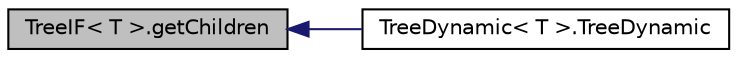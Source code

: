 digraph G
{
  edge [fontname="Helvetica",fontsize="10",labelfontname="Helvetica",labelfontsize="10"];
  node [fontname="Helvetica",fontsize="10",shape=record];
  rankdir="LR";
  Node1 [label="TreeIF\< T \>.getChildren",height=0.2,width=0.4,color="black", fillcolor="grey75", style="filled" fontcolor="black"];
  Node1 -> Node2 [dir="back",color="midnightblue",fontsize="10",style="solid",fontname="Helvetica"];
  Node2 [label="TreeDynamic\< T \>.TreeDynamic",height=0.2,width=0.4,color="black", fillcolor="white", style="filled",URL="$d1/d99/classTreeDynamic_3_01T_01_4.html#a08e375b8daaae3f22d072db2feecc9af"];
}
